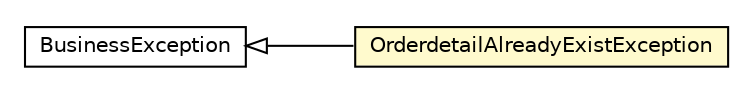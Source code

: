 #!/usr/local/bin/dot
#
# Class diagram 
# Generated by UMLGraph version 5.1 (http://www.umlgraph.org/)
#

digraph G {
	edge [fontname="Helvetica",fontsize=10,labelfontname="Helvetica",labelfontsize=10];
	node [fontname="Helvetica",fontsize=10,shape=plaintext];
	nodesep=0.25;
	ranksep=0.5;
	rankdir=LR;
	// com.inn.headstartdemo.exceptions.application.BusinessException
	c18582 [label=<<table title="com.inn.headstartdemo.exceptions.application.BusinessException" border="0" cellborder="1" cellspacing="0" cellpadding="2" port="p" href="./BusinessException.html">
		<tr><td><table border="0" cellspacing="0" cellpadding="1">
<tr><td align="center" balign="center"> BusinessException </td></tr>
		</table></td></tr>
		</table>>, fontname="Helvetica", fontcolor="black", fontsize=10.0];
	// com.inn.headstartdemo.exceptions.application.OrderdetailAlreadyExistException
	c18588 [label=<<table title="com.inn.headstartdemo.exceptions.application.OrderdetailAlreadyExistException" border="0" cellborder="1" cellspacing="0" cellpadding="2" port="p" bgcolor="lemonChiffon" href="./OrderdetailAlreadyExistException.html">
		<tr><td><table border="0" cellspacing="0" cellpadding="1">
<tr><td align="center" balign="center"> OrderdetailAlreadyExistException </td></tr>
		</table></td></tr>
		</table>>, fontname="Helvetica", fontcolor="black", fontsize=10.0];
	//com.inn.headstartdemo.exceptions.application.OrderdetailAlreadyExistException extends com.inn.headstartdemo.exceptions.application.BusinessException
	c18582:p -> c18588:p [dir=back,arrowtail=empty];
}


